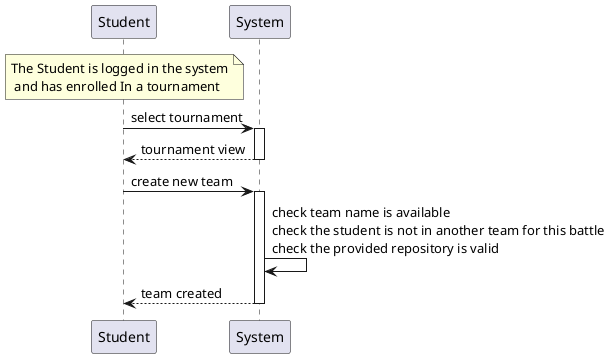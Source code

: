 @startuml
note over Student: The Student is logged in the system\n and has enrolled In a tournament
Student -> System: select tournament
activate System
System --> Student: tournament view
deactivate System
Student -> System: create new team
activate System
System -> System: check team name is available\ncheck the student is not in another team for this battle\ncheck the provided repository is valid
System --> Student: team created
deactivate System
@enduml